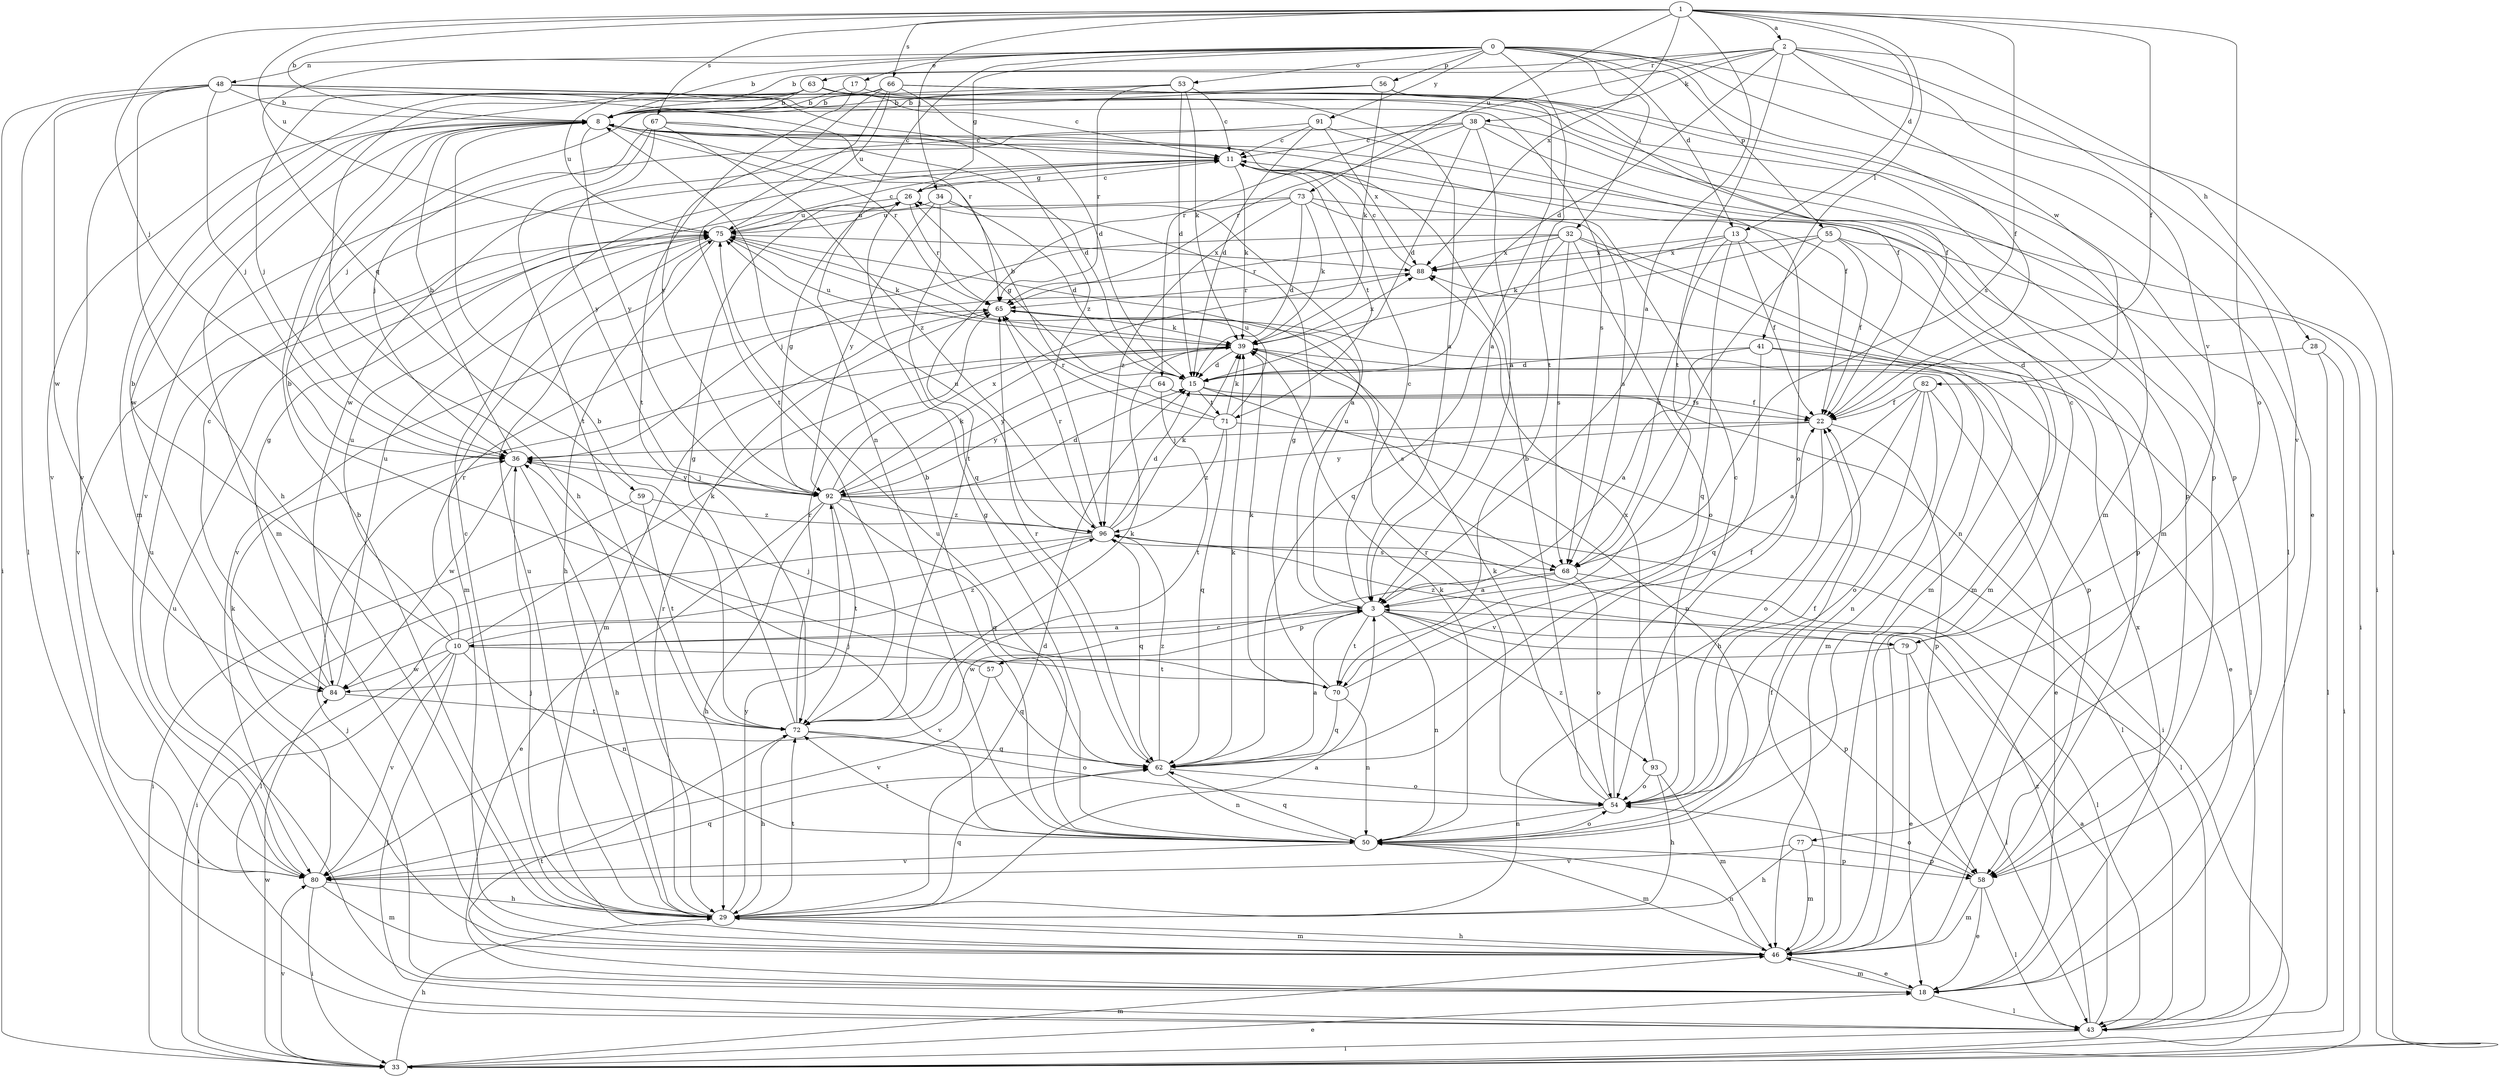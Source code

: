 strict digraph  {
0;
1;
2;
3;
8;
10;
11;
13;
15;
17;
18;
22;
26;
28;
29;
32;
33;
34;
36;
38;
39;
41;
43;
46;
48;
50;
53;
54;
55;
56;
57;
58;
59;
62;
63;
64;
65;
66;
67;
68;
70;
71;
72;
73;
75;
77;
79;
80;
82;
84;
88;
91;
92;
93;
96;
0 -> 8  [label=b];
0 -> 13  [label=d];
0 -> 17  [label=e];
0 -> 18  [label=e];
0 -> 22  [label=f];
0 -> 26  [label=g];
0 -> 32  [label=i];
0 -> 33  [label=i];
0 -> 48  [label=n];
0 -> 50  [label=n];
0 -> 53  [label=o];
0 -> 55  [label=p];
0 -> 56  [label=p];
0 -> 59  [label=q];
0 -> 70  [label=t];
0 -> 91  [label=y];
1 -> 2  [label=a];
1 -> 3  [label=a];
1 -> 8  [label=b];
1 -> 13  [label=d];
1 -> 22  [label=f];
1 -> 34  [label=j];
1 -> 36  [label=j];
1 -> 41  [label=l];
1 -> 54  [label=o];
1 -> 66  [label=s];
1 -> 67  [label=s];
1 -> 68  [label=s];
1 -> 73  [label=u];
1 -> 75  [label=u];
1 -> 88  [label=x];
2 -> 8  [label=b];
2 -> 15  [label=d];
2 -> 28  [label=h];
2 -> 38  [label=k];
2 -> 63  [label=r];
2 -> 64  [label=r];
2 -> 70  [label=t];
2 -> 77  [label=v];
2 -> 79  [label=v];
2 -> 82  [label=w];
3 -> 10  [label=c];
3 -> 11  [label=c];
3 -> 50  [label=n];
3 -> 57  [label=p];
3 -> 58  [label=p];
3 -> 70  [label=t];
3 -> 75  [label=u];
3 -> 79  [label=v];
3 -> 93  [label=z];
8 -> 11  [label=c];
8 -> 22  [label=f];
8 -> 46  [label=m];
8 -> 58  [label=p];
8 -> 65  [label=r];
8 -> 84  [label=w];
8 -> 92  [label=y];
10 -> 3  [label=a];
10 -> 8  [label=b];
10 -> 33  [label=i];
10 -> 39  [label=k];
10 -> 43  [label=l];
10 -> 50  [label=n];
10 -> 65  [label=r];
10 -> 70  [label=t];
10 -> 75  [label=u];
10 -> 80  [label=v];
10 -> 84  [label=w];
10 -> 96  [label=z];
11 -> 26  [label=g];
11 -> 39  [label=k];
11 -> 71  [label=t];
13 -> 22  [label=f];
13 -> 39  [label=k];
13 -> 46  [label=m];
13 -> 62  [label=q];
13 -> 68  [label=s];
13 -> 88  [label=x];
15 -> 22  [label=f];
15 -> 26  [label=g];
15 -> 50  [label=n];
15 -> 71  [label=t];
17 -> 3  [label=a];
17 -> 8  [label=b];
17 -> 72  [label=t];
18 -> 36  [label=j];
18 -> 43  [label=l];
18 -> 46  [label=m];
18 -> 72  [label=t];
18 -> 75  [label=u];
18 -> 88  [label=x];
22 -> 36  [label=j];
22 -> 54  [label=o];
22 -> 58  [label=p];
22 -> 92  [label=y];
26 -> 11  [label=c];
26 -> 65  [label=r];
26 -> 75  [label=u];
28 -> 15  [label=d];
28 -> 33  [label=i];
28 -> 43  [label=l];
29 -> 3  [label=a];
29 -> 8  [label=b];
29 -> 11  [label=c];
29 -> 15  [label=d];
29 -> 36  [label=j];
29 -> 46  [label=m];
29 -> 62  [label=q];
29 -> 65  [label=r];
29 -> 72  [label=t];
29 -> 75  [label=u];
29 -> 92  [label=y];
32 -> 46  [label=m];
32 -> 50  [label=n];
32 -> 54  [label=o];
32 -> 62  [label=q];
32 -> 65  [label=r];
32 -> 68  [label=s];
32 -> 80  [label=v];
32 -> 88  [label=x];
33 -> 18  [label=e];
33 -> 29  [label=h];
33 -> 46  [label=m];
33 -> 80  [label=v];
33 -> 84  [label=w];
34 -> 3  [label=a];
34 -> 15  [label=d];
34 -> 62  [label=q];
34 -> 75  [label=u];
34 -> 92  [label=y];
36 -> 8  [label=b];
36 -> 29  [label=h];
36 -> 84  [label=w];
36 -> 92  [label=y];
38 -> 3  [label=a];
38 -> 11  [label=c];
38 -> 15  [label=d];
38 -> 33  [label=i];
38 -> 46  [label=m];
38 -> 65  [label=r];
38 -> 84  [label=w];
39 -> 15  [label=d];
39 -> 46  [label=m];
39 -> 68  [label=s];
39 -> 75  [label=u];
39 -> 88  [label=x];
39 -> 92  [label=y];
41 -> 3  [label=a];
41 -> 15  [label=d];
41 -> 18  [label=e];
41 -> 43  [label=l];
41 -> 62  [label=q];
43 -> 3  [label=a];
43 -> 33  [label=i];
43 -> 96  [label=z];
46 -> 18  [label=e];
46 -> 22  [label=f];
46 -> 29  [label=h];
46 -> 50  [label=n];
48 -> 8  [label=b];
48 -> 29  [label=h];
48 -> 33  [label=i];
48 -> 36  [label=j];
48 -> 43  [label=l];
48 -> 65  [label=r];
48 -> 68  [label=s];
48 -> 84  [label=w];
48 -> 96  [label=z];
50 -> 8  [label=b];
50 -> 26  [label=g];
50 -> 36  [label=j];
50 -> 39  [label=k];
50 -> 46  [label=m];
50 -> 54  [label=o];
50 -> 58  [label=p];
50 -> 62  [label=q];
50 -> 72  [label=t];
50 -> 75  [label=u];
50 -> 80  [label=v];
53 -> 8  [label=b];
53 -> 11  [label=c];
53 -> 15  [label=d];
53 -> 39  [label=k];
53 -> 46  [label=m];
53 -> 65  [label=r];
54 -> 8  [label=b];
54 -> 11  [label=c];
54 -> 22  [label=f];
54 -> 39  [label=k];
54 -> 50  [label=n];
54 -> 65  [label=r];
55 -> 22  [label=f];
55 -> 36  [label=j];
55 -> 46  [label=m];
55 -> 58  [label=p];
55 -> 68  [label=s];
55 -> 88  [label=x];
56 -> 3  [label=a];
56 -> 8  [label=b];
56 -> 36  [label=j];
56 -> 39  [label=k];
56 -> 46  [label=m];
56 -> 80  [label=v];
57 -> 8  [label=b];
57 -> 62  [label=q];
57 -> 80  [label=v];
58 -> 18  [label=e];
58 -> 43  [label=l];
58 -> 46  [label=m];
58 -> 54  [label=o];
59 -> 33  [label=i];
59 -> 72  [label=t];
59 -> 96  [label=z];
62 -> 3  [label=a];
62 -> 39  [label=k];
62 -> 50  [label=n];
62 -> 54  [label=o];
62 -> 65  [label=r];
62 -> 96  [label=z];
63 -> 8  [label=b];
63 -> 11  [label=c];
63 -> 22  [label=f];
63 -> 29  [label=h];
63 -> 36  [label=j];
63 -> 58  [label=p];
63 -> 75  [label=u];
64 -> 22  [label=f];
64 -> 33  [label=i];
64 -> 72  [label=t];
64 -> 92  [label=y];
65 -> 39  [label=k];
65 -> 46  [label=m];
65 -> 58  [label=p];
66 -> 8  [label=b];
66 -> 15  [label=d];
66 -> 22  [label=f];
66 -> 43  [label=l];
66 -> 58  [label=p];
66 -> 72  [label=t];
66 -> 75  [label=u];
66 -> 80  [label=v];
66 -> 92  [label=y];
67 -> 11  [label=c];
67 -> 15  [label=d];
67 -> 36  [label=j];
67 -> 72  [label=t];
67 -> 92  [label=y];
67 -> 96  [label=z];
68 -> 3  [label=a];
68 -> 43  [label=l];
68 -> 54  [label=o];
68 -> 80  [label=v];
70 -> 22  [label=f];
70 -> 26  [label=g];
70 -> 36  [label=j];
70 -> 39  [label=k];
70 -> 50  [label=n];
70 -> 62  [label=q];
71 -> 8  [label=b];
71 -> 39  [label=k];
71 -> 43  [label=l];
71 -> 62  [label=q];
71 -> 65  [label=r];
71 -> 75  [label=u];
71 -> 96  [label=z];
72 -> 8  [label=b];
72 -> 26  [label=g];
72 -> 29  [label=h];
72 -> 39  [label=k];
72 -> 54  [label=o];
72 -> 62  [label=q];
72 -> 65  [label=r];
73 -> 15  [label=d];
73 -> 33  [label=i];
73 -> 39  [label=k];
73 -> 68  [label=s];
73 -> 72  [label=t];
73 -> 75  [label=u];
73 -> 96  [label=z];
75 -> 11  [label=c];
75 -> 29  [label=h];
75 -> 39  [label=k];
75 -> 46  [label=m];
75 -> 80  [label=v];
75 -> 88  [label=x];
77 -> 29  [label=h];
77 -> 46  [label=m];
77 -> 58  [label=p];
77 -> 80  [label=v];
79 -> 11  [label=c];
79 -> 18  [label=e];
79 -> 43  [label=l];
79 -> 84  [label=w];
79 -> 96  [label=z];
80 -> 29  [label=h];
80 -> 33  [label=i];
80 -> 39  [label=k];
80 -> 46  [label=m];
80 -> 62  [label=q];
80 -> 75  [label=u];
82 -> 3  [label=a];
82 -> 18  [label=e];
82 -> 22  [label=f];
82 -> 29  [label=h];
82 -> 50  [label=n];
82 -> 54  [label=o];
84 -> 11  [label=c];
84 -> 26  [label=g];
84 -> 72  [label=t];
84 -> 75  [label=u];
88 -> 11  [label=c];
88 -> 65  [label=r];
91 -> 11  [label=c];
91 -> 15  [label=d];
91 -> 54  [label=o];
91 -> 80  [label=v];
91 -> 88  [label=x];
92 -> 15  [label=d];
92 -> 18  [label=e];
92 -> 26  [label=g];
92 -> 29  [label=h];
92 -> 36  [label=j];
92 -> 39  [label=k];
92 -> 43  [label=l];
92 -> 62  [label=q];
92 -> 72  [label=t];
92 -> 88  [label=x];
92 -> 96  [label=z];
93 -> 29  [label=h];
93 -> 46  [label=m];
93 -> 54  [label=o];
93 -> 88  [label=x];
96 -> 15  [label=d];
96 -> 33  [label=i];
96 -> 39  [label=k];
96 -> 43  [label=l];
96 -> 62  [label=q];
96 -> 65  [label=r];
96 -> 68  [label=s];
96 -> 75  [label=u];
}
